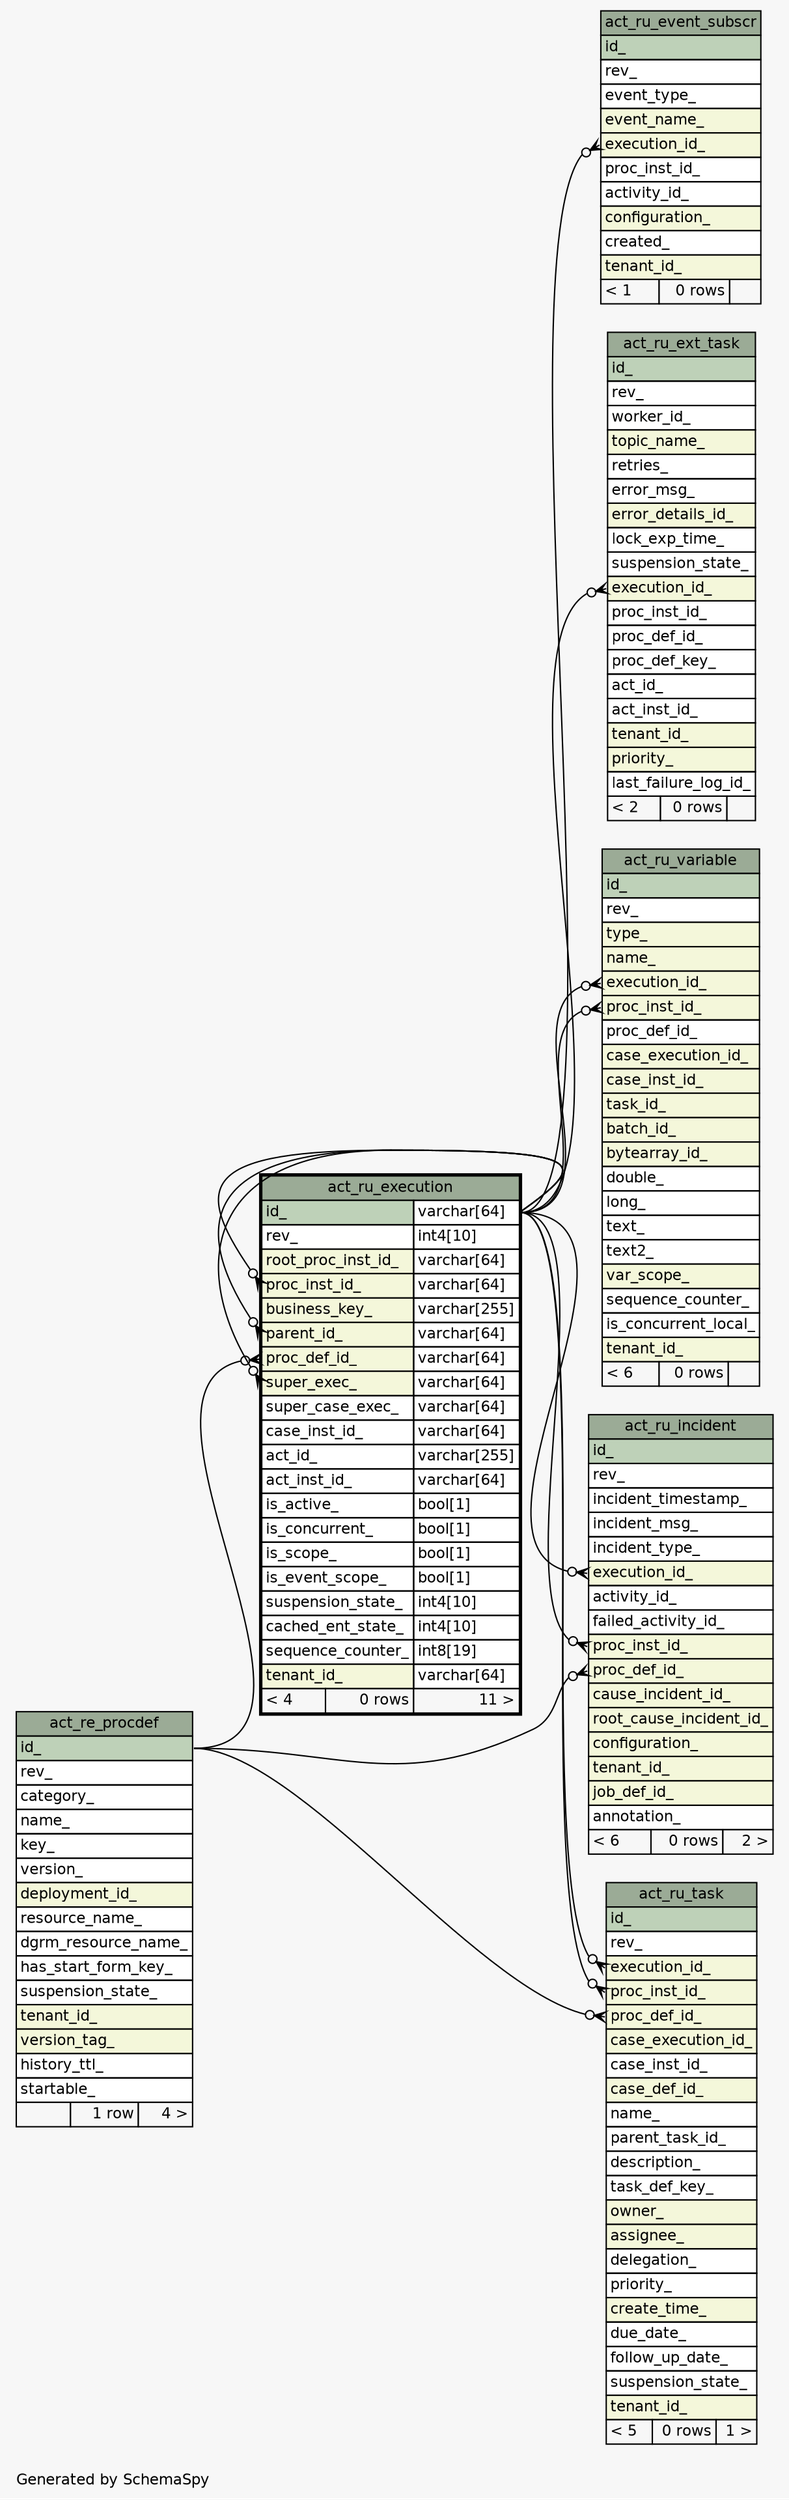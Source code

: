 // dot 2.43.0 on Linux 6.2.0-1018-azure
// SchemaSpy rev Unknown
digraph "oneDegreeRelationshipsDiagram" {
  graph [
    rankdir="RL"
    bgcolor="#f7f7f7"
    label="\nGenerated by SchemaSpy"
    labeljust="l"
    nodesep="0.18"
    ranksep="0.46"
    fontname="Helvetica"
    fontsize="11"
  ];
  node [
    fontname="Helvetica"
    fontsize="11"
    shape="plaintext"
  ];
  edge [
    arrowsize="0.8"
  ];
  "act_ru_event_subscr":"execution_id_":w -> "act_ru_execution":"id_.type":e [arrowhead=none dir=back arrowtail=crowodot];
  "act_ru_execution":"parent_id_":w -> "act_ru_execution":"id_.type":e [arrowhead=none dir=back arrowtail=crowodot];
  "act_ru_execution":"proc_def_id_":w -> "act_re_procdef":"id_":e [arrowhead=none dir=back arrowtail=crowodot];
  "act_ru_execution":"proc_inst_id_":w -> "act_ru_execution":"id_.type":e [arrowhead=none dir=back arrowtail=crowodot];
  "act_ru_execution":"super_exec_":w -> "act_ru_execution":"id_.type":e [arrowhead=none dir=back arrowtail=crowodot];
  "act_ru_ext_task":"execution_id_":w -> "act_ru_execution":"id_.type":e [arrowhead=none dir=back arrowtail=crowodot];
  "act_ru_incident":"execution_id_":w -> "act_ru_execution":"id_.type":e [arrowhead=none dir=back arrowtail=crowodot];
  "act_ru_incident":"proc_def_id_":w -> "act_re_procdef":"id_":e [arrowhead=none dir=back arrowtail=crowodot];
  "act_ru_incident":"proc_inst_id_":w -> "act_ru_execution":"id_.type":e [arrowhead=none dir=back arrowtail=crowodot];
  "act_ru_task":"execution_id_":w -> "act_ru_execution":"id_.type":e [arrowhead=none dir=back arrowtail=crowodot];
  "act_ru_task":"proc_def_id_":w -> "act_re_procdef":"id_":e [arrowhead=none dir=back arrowtail=crowodot];
  "act_ru_task":"proc_inst_id_":w -> "act_ru_execution":"id_.type":e [arrowhead=none dir=back arrowtail=crowodot];
  "act_ru_variable":"execution_id_":w -> "act_ru_execution":"id_.type":e [arrowhead=none dir=back arrowtail=crowodot];
  "act_ru_variable":"proc_inst_id_":w -> "act_ru_execution":"id_.type":e [arrowhead=none dir=back arrowtail=crowodot];
  "act_re_procdef" [
    label=<
    <TABLE BORDER="0" CELLBORDER="1" CELLSPACING="0" BGCOLOR="#ffffff">
      <TR><TD COLSPAN="3" BGCOLOR="#9bab96" ALIGN="CENTER">act_re_procdef</TD></TR>
      <TR><TD PORT="id_" COLSPAN="3" BGCOLOR="#bed1b8" ALIGN="LEFT">id_</TD></TR>
      <TR><TD PORT="rev_" COLSPAN="3" ALIGN="LEFT">rev_</TD></TR>
      <TR><TD PORT="category_" COLSPAN="3" ALIGN="LEFT">category_</TD></TR>
      <TR><TD PORT="name_" COLSPAN="3" ALIGN="LEFT">name_</TD></TR>
      <TR><TD PORT="key_" COLSPAN="3" ALIGN="LEFT">key_</TD></TR>
      <TR><TD PORT="version_" COLSPAN="3" ALIGN="LEFT">version_</TD></TR>
      <TR><TD PORT="deployment_id_" COLSPAN="3" BGCOLOR="#f4f7da" ALIGN="LEFT">deployment_id_</TD></TR>
      <TR><TD PORT="resource_name_" COLSPAN="3" ALIGN="LEFT">resource_name_</TD></TR>
      <TR><TD PORT="dgrm_resource_name_" COLSPAN="3" ALIGN="LEFT">dgrm_resource_name_</TD></TR>
      <TR><TD PORT="has_start_form_key_" COLSPAN="3" ALIGN="LEFT">has_start_form_key_</TD></TR>
      <TR><TD PORT="suspension_state_" COLSPAN="3" ALIGN="LEFT">suspension_state_</TD></TR>
      <TR><TD PORT="tenant_id_" COLSPAN="3" BGCOLOR="#f4f7da" ALIGN="LEFT">tenant_id_</TD></TR>
      <TR><TD PORT="version_tag_" COLSPAN="3" BGCOLOR="#f4f7da" ALIGN="LEFT">version_tag_</TD></TR>
      <TR><TD PORT="history_ttl_" COLSPAN="3" ALIGN="LEFT">history_ttl_</TD></TR>
      <TR><TD PORT="startable_" COLSPAN="3" ALIGN="LEFT">startable_</TD></TR>
      <TR><TD ALIGN="LEFT" BGCOLOR="#f7f7f7">  </TD><TD ALIGN="RIGHT" BGCOLOR="#f7f7f7">1 row</TD><TD ALIGN="RIGHT" BGCOLOR="#f7f7f7">4 &gt;</TD></TR>
    </TABLE>>
    URL="act_re_procdef.html"
    tooltip="act_re_procdef"
  ];
  "act_ru_event_subscr" [
    label=<
    <TABLE BORDER="0" CELLBORDER="1" CELLSPACING="0" BGCOLOR="#ffffff">
      <TR><TD COLSPAN="3" BGCOLOR="#9bab96" ALIGN="CENTER">act_ru_event_subscr</TD></TR>
      <TR><TD PORT="id_" COLSPAN="3" BGCOLOR="#bed1b8" ALIGN="LEFT">id_</TD></TR>
      <TR><TD PORT="rev_" COLSPAN="3" ALIGN="LEFT">rev_</TD></TR>
      <TR><TD PORT="event_type_" COLSPAN="3" ALIGN="LEFT">event_type_</TD></TR>
      <TR><TD PORT="event_name_" COLSPAN="3" BGCOLOR="#f4f7da" ALIGN="LEFT">event_name_</TD></TR>
      <TR><TD PORT="execution_id_" COLSPAN="3" BGCOLOR="#f4f7da" ALIGN="LEFT">execution_id_</TD></TR>
      <TR><TD PORT="proc_inst_id_" COLSPAN="3" ALIGN="LEFT">proc_inst_id_</TD></TR>
      <TR><TD PORT="activity_id_" COLSPAN="3" ALIGN="LEFT">activity_id_</TD></TR>
      <TR><TD PORT="configuration_" COLSPAN="3" BGCOLOR="#f4f7da" ALIGN="LEFT">configuration_</TD></TR>
      <TR><TD PORT="created_" COLSPAN="3" ALIGN="LEFT">created_</TD></TR>
      <TR><TD PORT="tenant_id_" COLSPAN="3" BGCOLOR="#f4f7da" ALIGN="LEFT">tenant_id_</TD></TR>
      <TR><TD ALIGN="LEFT" BGCOLOR="#f7f7f7">&lt; 1</TD><TD ALIGN="RIGHT" BGCOLOR="#f7f7f7">0 rows</TD><TD ALIGN="RIGHT" BGCOLOR="#f7f7f7">  </TD></TR>
    </TABLE>>
    URL="act_ru_event_subscr.html"
    tooltip="act_ru_event_subscr"
  ];
  "act_ru_execution" [
    label=<
    <TABLE BORDER="2" CELLBORDER="1" CELLSPACING="0" BGCOLOR="#ffffff">
      <TR><TD COLSPAN="3" BGCOLOR="#9bab96" ALIGN="CENTER">act_ru_execution</TD></TR>
      <TR><TD PORT="id_" COLSPAN="2" BGCOLOR="#bed1b8" ALIGN="LEFT">id_</TD><TD PORT="id_.type" ALIGN="LEFT">varchar[64]</TD></TR>
      <TR><TD PORT="rev_" COLSPAN="2" ALIGN="LEFT">rev_</TD><TD PORT="rev_.type" ALIGN="LEFT">int4[10]</TD></TR>
      <TR><TD PORT="root_proc_inst_id_" COLSPAN="2" BGCOLOR="#f4f7da" ALIGN="LEFT">root_proc_inst_id_</TD><TD PORT="root_proc_inst_id_.type" ALIGN="LEFT">varchar[64]</TD></TR>
      <TR><TD PORT="proc_inst_id_" COLSPAN="2" BGCOLOR="#f4f7da" ALIGN="LEFT">proc_inst_id_</TD><TD PORT="proc_inst_id_.type" ALIGN="LEFT">varchar[64]</TD></TR>
      <TR><TD PORT="business_key_" COLSPAN="2" BGCOLOR="#f4f7da" ALIGN="LEFT">business_key_</TD><TD PORT="business_key_.type" ALIGN="LEFT">varchar[255]</TD></TR>
      <TR><TD PORT="parent_id_" COLSPAN="2" BGCOLOR="#f4f7da" ALIGN="LEFT">parent_id_</TD><TD PORT="parent_id_.type" ALIGN="LEFT">varchar[64]</TD></TR>
      <TR><TD PORT="proc_def_id_" COLSPAN="2" BGCOLOR="#f4f7da" ALIGN="LEFT">proc_def_id_</TD><TD PORT="proc_def_id_.type" ALIGN="LEFT">varchar[64]</TD></TR>
      <TR><TD PORT="super_exec_" COLSPAN="2" BGCOLOR="#f4f7da" ALIGN="LEFT">super_exec_</TD><TD PORT="super_exec_.type" ALIGN="LEFT">varchar[64]</TD></TR>
      <TR><TD PORT="super_case_exec_" COLSPAN="2" ALIGN="LEFT">super_case_exec_</TD><TD PORT="super_case_exec_.type" ALIGN="LEFT">varchar[64]</TD></TR>
      <TR><TD PORT="case_inst_id_" COLSPAN="2" ALIGN="LEFT">case_inst_id_</TD><TD PORT="case_inst_id_.type" ALIGN="LEFT">varchar[64]</TD></TR>
      <TR><TD PORT="act_id_" COLSPAN="2" ALIGN="LEFT">act_id_</TD><TD PORT="act_id_.type" ALIGN="LEFT">varchar[255]</TD></TR>
      <TR><TD PORT="act_inst_id_" COLSPAN="2" ALIGN="LEFT">act_inst_id_</TD><TD PORT="act_inst_id_.type" ALIGN="LEFT">varchar[64]</TD></TR>
      <TR><TD PORT="is_active_" COLSPAN="2" ALIGN="LEFT">is_active_</TD><TD PORT="is_active_.type" ALIGN="LEFT">bool[1]</TD></TR>
      <TR><TD PORT="is_concurrent_" COLSPAN="2" ALIGN="LEFT">is_concurrent_</TD><TD PORT="is_concurrent_.type" ALIGN="LEFT">bool[1]</TD></TR>
      <TR><TD PORT="is_scope_" COLSPAN="2" ALIGN="LEFT">is_scope_</TD><TD PORT="is_scope_.type" ALIGN="LEFT">bool[1]</TD></TR>
      <TR><TD PORT="is_event_scope_" COLSPAN="2" ALIGN="LEFT">is_event_scope_</TD><TD PORT="is_event_scope_.type" ALIGN="LEFT">bool[1]</TD></TR>
      <TR><TD PORT="suspension_state_" COLSPAN="2" ALIGN="LEFT">suspension_state_</TD><TD PORT="suspension_state_.type" ALIGN="LEFT">int4[10]</TD></TR>
      <TR><TD PORT="cached_ent_state_" COLSPAN="2" ALIGN="LEFT">cached_ent_state_</TD><TD PORT="cached_ent_state_.type" ALIGN="LEFT">int4[10]</TD></TR>
      <TR><TD PORT="sequence_counter_" COLSPAN="2" ALIGN="LEFT">sequence_counter_</TD><TD PORT="sequence_counter_.type" ALIGN="LEFT">int8[19]</TD></TR>
      <TR><TD PORT="tenant_id_" COLSPAN="2" BGCOLOR="#f4f7da" ALIGN="LEFT">tenant_id_</TD><TD PORT="tenant_id_.type" ALIGN="LEFT">varchar[64]</TD></TR>
      <TR><TD ALIGN="LEFT" BGCOLOR="#f7f7f7">&lt; 4</TD><TD ALIGN="RIGHT" BGCOLOR="#f7f7f7">0 rows</TD><TD ALIGN="RIGHT" BGCOLOR="#f7f7f7">11 &gt;</TD></TR>
    </TABLE>>
    URL="act_ru_execution.html"
    tooltip="act_ru_execution"
  ];
  "act_ru_ext_task" [
    label=<
    <TABLE BORDER="0" CELLBORDER="1" CELLSPACING="0" BGCOLOR="#ffffff">
      <TR><TD COLSPAN="3" BGCOLOR="#9bab96" ALIGN="CENTER">act_ru_ext_task</TD></TR>
      <TR><TD PORT="id_" COLSPAN="3" BGCOLOR="#bed1b8" ALIGN="LEFT">id_</TD></TR>
      <TR><TD PORT="rev_" COLSPAN="3" ALIGN="LEFT">rev_</TD></TR>
      <TR><TD PORT="worker_id_" COLSPAN="3" ALIGN="LEFT">worker_id_</TD></TR>
      <TR><TD PORT="topic_name_" COLSPAN="3" BGCOLOR="#f4f7da" ALIGN="LEFT">topic_name_</TD></TR>
      <TR><TD PORT="retries_" COLSPAN="3" ALIGN="LEFT">retries_</TD></TR>
      <TR><TD PORT="error_msg_" COLSPAN="3" ALIGN="LEFT">error_msg_</TD></TR>
      <TR><TD PORT="error_details_id_" COLSPAN="3" BGCOLOR="#f4f7da" ALIGN="LEFT">error_details_id_</TD></TR>
      <TR><TD PORT="lock_exp_time_" COLSPAN="3" ALIGN="LEFT">lock_exp_time_</TD></TR>
      <TR><TD PORT="suspension_state_" COLSPAN="3" ALIGN="LEFT">suspension_state_</TD></TR>
      <TR><TD PORT="execution_id_" COLSPAN="3" BGCOLOR="#f4f7da" ALIGN="LEFT">execution_id_</TD></TR>
      <TR><TD PORT="proc_inst_id_" COLSPAN="3" ALIGN="LEFT">proc_inst_id_</TD></TR>
      <TR><TD PORT="proc_def_id_" COLSPAN="3" ALIGN="LEFT">proc_def_id_</TD></TR>
      <TR><TD PORT="proc_def_key_" COLSPAN="3" ALIGN="LEFT">proc_def_key_</TD></TR>
      <TR><TD PORT="act_id_" COLSPAN="3" ALIGN="LEFT">act_id_</TD></TR>
      <TR><TD PORT="act_inst_id_" COLSPAN="3" ALIGN="LEFT">act_inst_id_</TD></TR>
      <TR><TD PORT="tenant_id_" COLSPAN="3" BGCOLOR="#f4f7da" ALIGN="LEFT">tenant_id_</TD></TR>
      <TR><TD PORT="priority_" COLSPAN="3" BGCOLOR="#f4f7da" ALIGN="LEFT">priority_</TD></TR>
      <TR><TD PORT="last_failure_log_id_" COLSPAN="3" ALIGN="LEFT">last_failure_log_id_</TD></TR>
      <TR><TD ALIGN="LEFT" BGCOLOR="#f7f7f7">&lt; 2</TD><TD ALIGN="RIGHT" BGCOLOR="#f7f7f7">0 rows</TD><TD ALIGN="RIGHT" BGCOLOR="#f7f7f7">  </TD></TR>
    </TABLE>>
    URL="act_ru_ext_task.html"
    tooltip="act_ru_ext_task"
  ];
  "act_ru_incident" [
    label=<
    <TABLE BORDER="0" CELLBORDER="1" CELLSPACING="0" BGCOLOR="#ffffff">
      <TR><TD COLSPAN="3" BGCOLOR="#9bab96" ALIGN="CENTER">act_ru_incident</TD></TR>
      <TR><TD PORT="id_" COLSPAN="3" BGCOLOR="#bed1b8" ALIGN="LEFT">id_</TD></TR>
      <TR><TD PORT="rev_" COLSPAN="3" ALIGN="LEFT">rev_</TD></TR>
      <TR><TD PORT="incident_timestamp_" COLSPAN="3" ALIGN="LEFT">incident_timestamp_</TD></TR>
      <TR><TD PORT="incident_msg_" COLSPAN="3" ALIGN="LEFT">incident_msg_</TD></TR>
      <TR><TD PORT="incident_type_" COLSPAN="3" ALIGN="LEFT">incident_type_</TD></TR>
      <TR><TD PORT="execution_id_" COLSPAN="3" BGCOLOR="#f4f7da" ALIGN="LEFT">execution_id_</TD></TR>
      <TR><TD PORT="activity_id_" COLSPAN="3" ALIGN="LEFT">activity_id_</TD></TR>
      <TR><TD PORT="failed_activity_id_" COLSPAN="3" ALIGN="LEFT">failed_activity_id_</TD></TR>
      <TR><TD PORT="proc_inst_id_" COLSPAN="3" BGCOLOR="#f4f7da" ALIGN="LEFT">proc_inst_id_</TD></TR>
      <TR><TD PORT="proc_def_id_" COLSPAN="3" BGCOLOR="#f4f7da" ALIGN="LEFT">proc_def_id_</TD></TR>
      <TR><TD PORT="cause_incident_id_" COLSPAN="3" BGCOLOR="#f4f7da" ALIGN="LEFT">cause_incident_id_</TD></TR>
      <TR><TD PORT="root_cause_incident_id_" COLSPAN="3" BGCOLOR="#f4f7da" ALIGN="LEFT">root_cause_incident_id_</TD></TR>
      <TR><TD PORT="configuration_" COLSPAN="3" BGCOLOR="#f4f7da" ALIGN="LEFT">configuration_</TD></TR>
      <TR><TD PORT="tenant_id_" COLSPAN="3" BGCOLOR="#f4f7da" ALIGN="LEFT">tenant_id_</TD></TR>
      <TR><TD PORT="job_def_id_" COLSPAN="3" BGCOLOR="#f4f7da" ALIGN="LEFT">job_def_id_</TD></TR>
      <TR><TD PORT="annotation_" COLSPAN="3" ALIGN="LEFT">annotation_</TD></TR>
      <TR><TD ALIGN="LEFT" BGCOLOR="#f7f7f7">&lt; 6</TD><TD ALIGN="RIGHT" BGCOLOR="#f7f7f7">0 rows</TD><TD ALIGN="RIGHT" BGCOLOR="#f7f7f7">2 &gt;</TD></TR>
    </TABLE>>
    URL="act_ru_incident.html"
    tooltip="act_ru_incident"
  ];
  "act_ru_task" [
    label=<
    <TABLE BORDER="0" CELLBORDER="1" CELLSPACING="0" BGCOLOR="#ffffff">
      <TR><TD COLSPAN="3" BGCOLOR="#9bab96" ALIGN="CENTER">act_ru_task</TD></TR>
      <TR><TD PORT="id_" COLSPAN="3" BGCOLOR="#bed1b8" ALIGN="LEFT">id_</TD></TR>
      <TR><TD PORT="rev_" COLSPAN="3" ALIGN="LEFT">rev_</TD></TR>
      <TR><TD PORT="execution_id_" COLSPAN="3" BGCOLOR="#f4f7da" ALIGN="LEFT">execution_id_</TD></TR>
      <TR><TD PORT="proc_inst_id_" COLSPAN="3" BGCOLOR="#f4f7da" ALIGN="LEFT">proc_inst_id_</TD></TR>
      <TR><TD PORT="proc_def_id_" COLSPAN="3" BGCOLOR="#f4f7da" ALIGN="LEFT">proc_def_id_</TD></TR>
      <TR><TD PORT="case_execution_id_" COLSPAN="3" BGCOLOR="#f4f7da" ALIGN="LEFT">case_execution_id_</TD></TR>
      <TR><TD PORT="case_inst_id_" COLSPAN="3" ALIGN="LEFT">case_inst_id_</TD></TR>
      <TR><TD PORT="case_def_id_" COLSPAN="3" BGCOLOR="#f4f7da" ALIGN="LEFT">case_def_id_</TD></TR>
      <TR><TD PORT="name_" COLSPAN="3" ALIGN="LEFT">name_</TD></TR>
      <TR><TD PORT="parent_task_id_" COLSPAN="3" ALIGN="LEFT">parent_task_id_</TD></TR>
      <TR><TD PORT="description_" COLSPAN="3" ALIGN="LEFT">description_</TD></TR>
      <TR><TD PORT="task_def_key_" COLSPAN="3" ALIGN="LEFT">task_def_key_</TD></TR>
      <TR><TD PORT="owner_" COLSPAN="3" BGCOLOR="#f4f7da" ALIGN="LEFT">owner_</TD></TR>
      <TR><TD PORT="assignee_" COLSPAN="3" BGCOLOR="#f4f7da" ALIGN="LEFT">assignee_</TD></TR>
      <TR><TD PORT="delegation_" COLSPAN="3" ALIGN="LEFT">delegation_</TD></TR>
      <TR><TD PORT="priority_" COLSPAN="3" ALIGN="LEFT">priority_</TD></TR>
      <TR><TD PORT="create_time_" COLSPAN="3" BGCOLOR="#f4f7da" ALIGN="LEFT">create_time_</TD></TR>
      <TR><TD PORT="due_date_" COLSPAN="3" ALIGN="LEFT">due_date_</TD></TR>
      <TR><TD PORT="follow_up_date_" COLSPAN="3" ALIGN="LEFT">follow_up_date_</TD></TR>
      <TR><TD PORT="suspension_state_" COLSPAN="3" ALIGN="LEFT">suspension_state_</TD></TR>
      <TR><TD PORT="tenant_id_" COLSPAN="3" BGCOLOR="#f4f7da" ALIGN="LEFT">tenant_id_</TD></TR>
      <TR><TD ALIGN="LEFT" BGCOLOR="#f7f7f7">&lt; 5</TD><TD ALIGN="RIGHT" BGCOLOR="#f7f7f7">0 rows</TD><TD ALIGN="RIGHT" BGCOLOR="#f7f7f7">1 &gt;</TD></TR>
    </TABLE>>
    URL="act_ru_task.html"
    tooltip="act_ru_task"
  ];
  "act_ru_variable" [
    label=<
    <TABLE BORDER="0" CELLBORDER="1" CELLSPACING="0" BGCOLOR="#ffffff">
      <TR><TD COLSPAN="3" BGCOLOR="#9bab96" ALIGN="CENTER">act_ru_variable</TD></TR>
      <TR><TD PORT="id_" COLSPAN="3" BGCOLOR="#bed1b8" ALIGN="LEFT">id_</TD></TR>
      <TR><TD PORT="rev_" COLSPAN="3" ALIGN="LEFT">rev_</TD></TR>
      <TR><TD PORT="type_" COLSPAN="3" BGCOLOR="#f4f7da" ALIGN="LEFT">type_</TD></TR>
      <TR><TD PORT="name_" COLSPAN="3" BGCOLOR="#f4f7da" ALIGN="LEFT">name_</TD></TR>
      <TR><TD PORT="execution_id_" COLSPAN="3" BGCOLOR="#f4f7da" ALIGN="LEFT">execution_id_</TD></TR>
      <TR><TD PORT="proc_inst_id_" COLSPAN="3" BGCOLOR="#f4f7da" ALIGN="LEFT">proc_inst_id_</TD></TR>
      <TR><TD PORT="proc_def_id_" COLSPAN="3" ALIGN="LEFT">proc_def_id_</TD></TR>
      <TR><TD PORT="case_execution_id_" COLSPAN="3" BGCOLOR="#f4f7da" ALIGN="LEFT">case_execution_id_</TD></TR>
      <TR><TD PORT="case_inst_id_" COLSPAN="3" BGCOLOR="#f4f7da" ALIGN="LEFT">case_inst_id_</TD></TR>
      <TR><TD PORT="task_id_" COLSPAN="3" BGCOLOR="#f4f7da" ALIGN="LEFT">task_id_</TD></TR>
      <TR><TD PORT="batch_id_" COLSPAN="3" BGCOLOR="#f4f7da" ALIGN="LEFT">batch_id_</TD></TR>
      <TR><TD PORT="bytearray_id_" COLSPAN="3" BGCOLOR="#f4f7da" ALIGN="LEFT">bytearray_id_</TD></TR>
      <TR><TD PORT="double_" COLSPAN="3" ALIGN="LEFT">double_</TD></TR>
      <TR><TD PORT="long_" COLSPAN="3" ALIGN="LEFT">long_</TD></TR>
      <TR><TD PORT="text_" COLSPAN="3" ALIGN="LEFT">text_</TD></TR>
      <TR><TD PORT="text2_" COLSPAN="3" ALIGN="LEFT">text2_</TD></TR>
      <TR><TD PORT="var_scope_" COLSPAN="3" BGCOLOR="#f4f7da" ALIGN="LEFT">var_scope_</TD></TR>
      <TR><TD PORT="sequence_counter_" COLSPAN="3" ALIGN="LEFT">sequence_counter_</TD></TR>
      <TR><TD PORT="is_concurrent_local_" COLSPAN="3" ALIGN="LEFT">is_concurrent_local_</TD></TR>
      <TR><TD PORT="tenant_id_" COLSPAN="3" BGCOLOR="#f4f7da" ALIGN="LEFT">tenant_id_</TD></TR>
      <TR><TD ALIGN="LEFT" BGCOLOR="#f7f7f7">&lt; 6</TD><TD ALIGN="RIGHT" BGCOLOR="#f7f7f7">0 rows</TD><TD ALIGN="RIGHT" BGCOLOR="#f7f7f7">  </TD></TR>
    </TABLE>>
    URL="act_ru_variable.html"
    tooltip="act_ru_variable"
  ];
}
